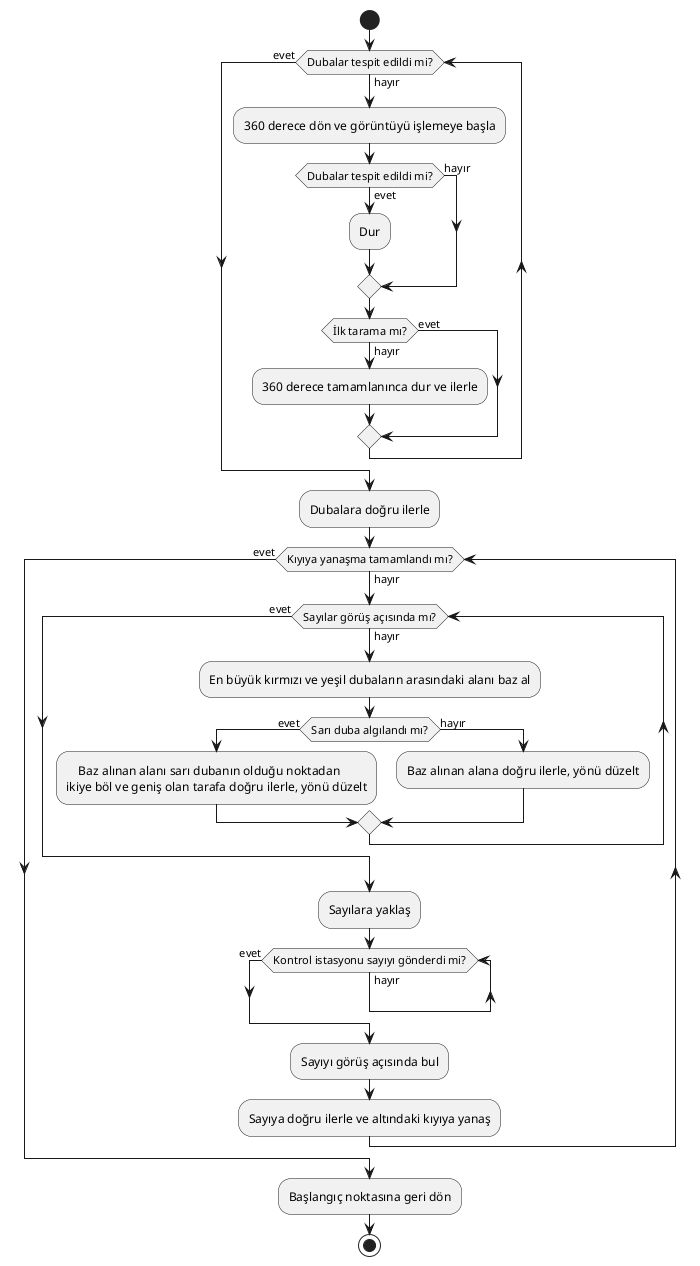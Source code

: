 @startuml sea auto new
start

while (Dubalar tespit edildi mi?) is (hayır)
    :360 derece dön ve görüntüyü işlemeye başla;
    if (Dubalar tespit edildi mi?) then (evet)
        :Dur;
    else (hayır)
        
    endif
    if (İlk tarama mı?) then (evet)
    else (hayır)
        :360 derece tamamlanınca dur ve ilerle;
    endif

endwhile (evet)
    :Dubalara doğru ilerle;

while (Kıyıya yanaşma tamamlandı mı?) is (hayır)

    while (Sayılar görüş açısında mı?) is (hayır)
        :En büyük kırmızı ve yeşil dubaların arasındaki alanı baz al;
        if (Sarı duba algılandı mı?) then (evet)
            :    Baz alınan alanı sarı dubanın olduğu noktadan\nikiye böl ve geniş olan tarafa doğru ilerle, yönü düzelt;
        else (hayır)
        :Baz alınan alana doğru ilerle, yönü düzelt;
        endif
    endwhile (evet)

    :Sayılara yaklaş;
    while (Kontrol istasyonu sayıyı gönderdi mi?) is (hayır)
    endwhile (evet)
    :Sayıyı görüş açısında bul;
    :Sayıya doğru ilerle ve altındaki kıyıya yanaş;
    endwhile (evet)
    :Başlangıç noktasına geri dön;

stop
@enduml
